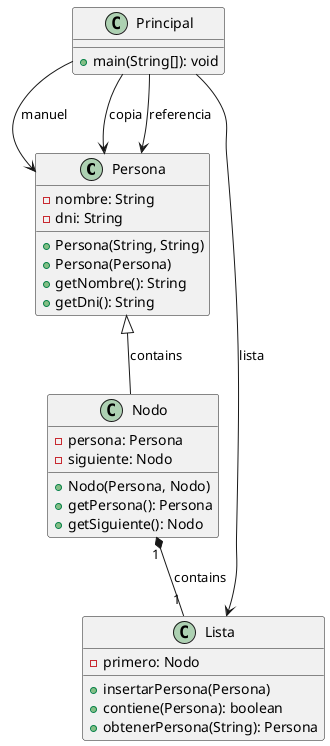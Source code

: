 @startuml
class Persona {
    - nombre: String
    - dni: String
    + Persona(String, String)
    + Persona(Persona)
    + getNombre(): String
    + getDni(): String
}

class Nodo {
    - persona: Persona
    - siguiente: Nodo
    + Nodo(Persona, Nodo)
    + getPersona(): Persona
    + getSiguiente(): Nodo
}

class Lista {
    - primero: Nodo
    + insertarPersona(Persona)
    + contiene(Persona): boolean
    + obtenerPersona(String): Persona
}

class Principal {
    + main(String[]): void
}

Persona <|-- Nodo : contains
Nodo "1" *-- "1" Lista : contains

Principal -down-> Persona : manuel
Principal -down-> Persona : copia
Principal -down-> Persona : referencia
Principal -down-> Lista : lista
@enduml